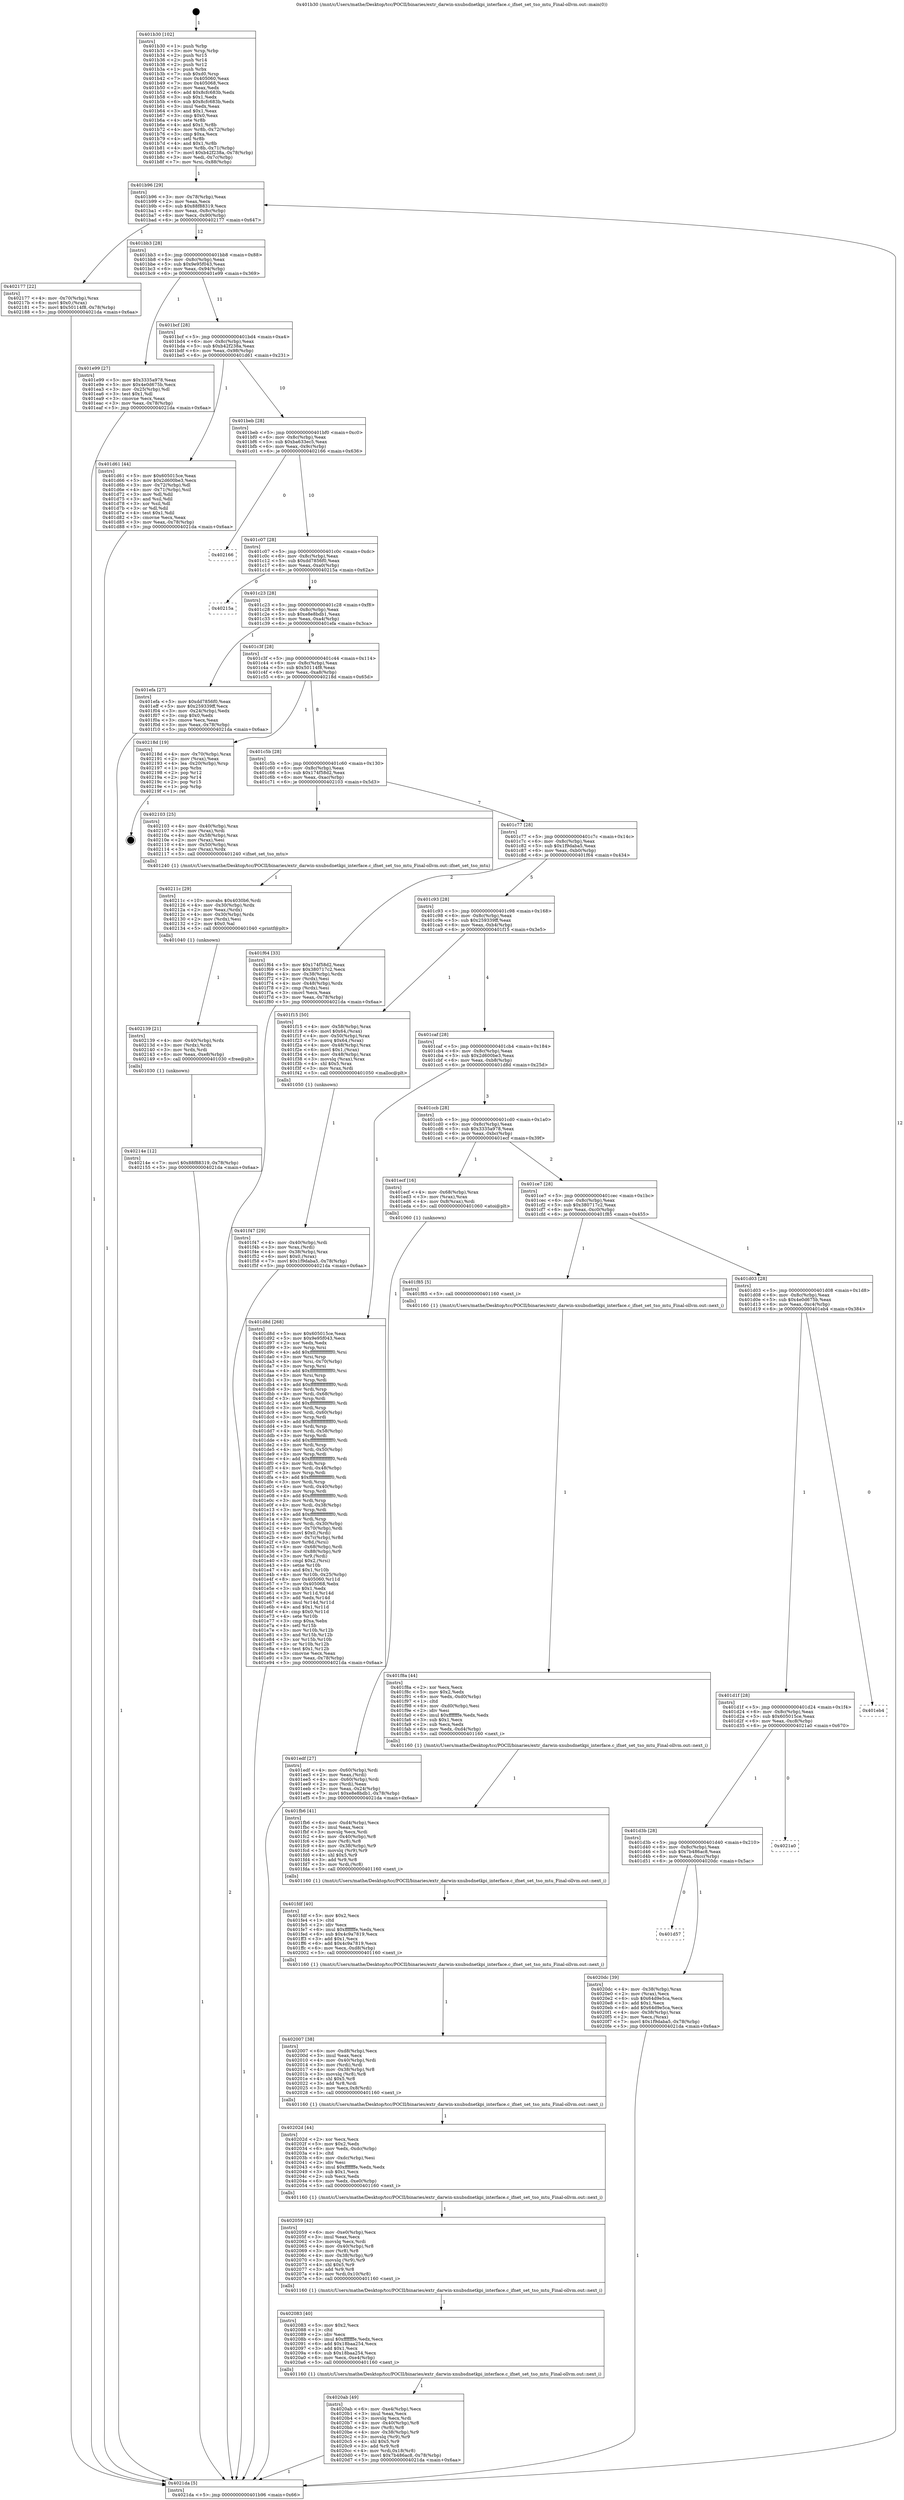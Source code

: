 digraph "0x401b30" {
  label = "0x401b30 (/mnt/c/Users/mathe/Desktop/tcc/POCII/binaries/extr_darwin-xnubsdnetkpi_interface.c_ifnet_set_tso_mtu_Final-ollvm.out::main(0))"
  labelloc = "t"
  node[shape=record]

  Entry [label="",width=0.3,height=0.3,shape=circle,fillcolor=black,style=filled]
  "0x401b96" [label="{
     0x401b96 [29]\l
     | [instrs]\l
     &nbsp;&nbsp;0x401b96 \<+3\>: mov -0x78(%rbp),%eax\l
     &nbsp;&nbsp;0x401b99 \<+2\>: mov %eax,%ecx\l
     &nbsp;&nbsp;0x401b9b \<+6\>: sub $0x88f88319,%ecx\l
     &nbsp;&nbsp;0x401ba1 \<+6\>: mov %eax,-0x8c(%rbp)\l
     &nbsp;&nbsp;0x401ba7 \<+6\>: mov %ecx,-0x90(%rbp)\l
     &nbsp;&nbsp;0x401bad \<+6\>: je 0000000000402177 \<main+0x647\>\l
  }"]
  "0x402177" [label="{
     0x402177 [22]\l
     | [instrs]\l
     &nbsp;&nbsp;0x402177 \<+4\>: mov -0x70(%rbp),%rax\l
     &nbsp;&nbsp;0x40217b \<+6\>: movl $0x0,(%rax)\l
     &nbsp;&nbsp;0x402181 \<+7\>: movl $0x50114f8,-0x78(%rbp)\l
     &nbsp;&nbsp;0x402188 \<+5\>: jmp 00000000004021da \<main+0x6aa\>\l
  }"]
  "0x401bb3" [label="{
     0x401bb3 [28]\l
     | [instrs]\l
     &nbsp;&nbsp;0x401bb3 \<+5\>: jmp 0000000000401bb8 \<main+0x88\>\l
     &nbsp;&nbsp;0x401bb8 \<+6\>: mov -0x8c(%rbp),%eax\l
     &nbsp;&nbsp;0x401bbe \<+5\>: sub $0x9e95f043,%eax\l
     &nbsp;&nbsp;0x401bc3 \<+6\>: mov %eax,-0x94(%rbp)\l
     &nbsp;&nbsp;0x401bc9 \<+6\>: je 0000000000401e99 \<main+0x369\>\l
  }"]
  Exit [label="",width=0.3,height=0.3,shape=circle,fillcolor=black,style=filled,peripheries=2]
  "0x401e99" [label="{
     0x401e99 [27]\l
     | [instrs]\l
     &nbsp;&nbsp;0x401e99 \<+5\>: mov $0x3335a978,%eax\l
     &nbsp;&nbsp;0x401e9e \<+5\>: mov $0x4e0d675b,%ecx\l
     &nbsp;&nbsp;0x401ea3 \<+3\>: mov -0x25(%rbp),%dl\l
     &nbsp;&nbsp;0x401ea6 \<+3\>: test $0x1,%dl\l
     &nbsp;&nbsp;0x401ea9 \<+3\>: cmovne %ecx,%eax\l
     &nbsp;&nbsp;0x401eac \<+3\>: mov %eax,-0x78(%rbp)\l
     &nbsp;&nbsp;0x401eaf \<+5\>: jmp 00000000004021da \<main+0x6aa\>\l
  }"]
  "0x401bcf" [label="{
     0x401bcf [28]\l
     | [instrs]\l
     &nbsp;&nbsp;0x401bcf \<+5\>: jmp 0000000000401bd4 \<main+0xa4\>\l
     &nbsp;&nbsp;0x401bd4 \<+6\>: mov -0x8c(%rbp),%eax\l
     &nbsp;&nbsp;0x401bda \<+5\>: sub $0xb42f238a,%eax\l
     &nbsp;&nbsp;0x401bdf \<+6\>: mov %eax,-0x98(%rbp)\l
     &nbsp;&nbsp;0x401be5 \<+6\>: je 0000000000401d61 \<main+0x231\>\l
  }"]
  "0x40214e" [label="{
     0x40214e [12]\l
     | [instrs]\l
     &nbsp;&nbsp;0x40214e \<+7\>: movl $0x88f88319,-0x78(%rbp)\l
     &nbsp;&nbsp;0x402155 \<+5\>: jmp 00000000004021da \<main+0x6aa\>\l
  }"]
  "0x401d61" [label="{
     0x401d61 [44]\l
     | [instrs]\l
     &nbsp;&nbsp;0x401d61 \<+5\>: mov $0x605015ce,%eax\l
     &nbsp;&nbsp;0x401d66 \<+5\>: mov $0x2d600be3,%ecx\l
     &nbsp;&nbsp;0x401d6b \<+3\>: mov -0x72(%rbp),%dl\l
     &nbsp;&nbsp;0x401d6e \<+4\>: mov -0x71(%rbp),%sil\l
     &nbsp;&nbsp;0x401d72 \<+3\>: mov %dl,%dil\l
     &nbsp;&nbsp;0x401d75 \<+3\>: and %sil,%dil\l
     &nbsp;&nbsp;0x401d78 \<+3\>: xor %sil,%dl\l
     &nbsp;&nbsp;0x401d7b \<+3\>: or %dl,%dil\l
     &nbsp;&nbsp;0x401d7e \<+4\>: test $0x1,%dil\l
     &nbsp;&nbsp;0x401d82 \<+3\>: cmovne %ecx,%eax\l
     &nbsp;&nbsp;0x401d85 \<+3\>: mov %eax,-0x78(%rbp)\l
     &nbsp;&nbsp;0x401d88 \<+5\>: jmp 00000000004021da \<main+0x6aa\>\l
  }"]
  "0x401beb" [label="{
     0x401beb [28]\l
     | [instrs]\l
     &nbsp;&nbsp;0x401beb \<+5\>: jmp 0000000000401bf0 \<main+0xc0\>\l
     &nbsp;&nbsp;0x401bf0 \<+6\>: mov -0x8c(%rbp),%eax\l
     &nbsp;&nbsp;0x401bf6 \<+5\>: sub $0xba633ec5,%eax\l
     &nbsp;&nbsp;0x401bfb \<+6\>: mov %eax,-0x9c(%rbp)\l
     &nbsp;&nbsp;0x401c01 \<+6\>: je 0000000000402166 \<main+0x636\>\l
  }"]
  "0x4021da" [label="{
     0x4021da [5]\l
     | [instrs]\l
     &nbsp;&nbsp;0x4021da \<+5\>: jmp 0000000000401b96 \<main+0x66\>\l
  }"]
  "0x401b30" [label="{
     0x401b30 [102]\l
     | [instrs]\l
     &nbsp;&nbsp;0x401b30 \<+1\>: push %rbp\l
     &nbsp;&nbsp;0x401b31 \<+3\>: mov %rsp,%rbp\l
     &nbsp;&nbsp;0x401b34 \<+2\>: push %r15\l
     &nbsp;&nbsp;0x401b36 \<+2\>: push %r14\l
     &nbsp;&nbsp;0x401b38 \<+2\>: push %r12\l
     &nbsp;&nbsp;0x401b3a \<+1\>: push %rbx\l
     &nbsp;&nbsp;0x401b3b \<+7\>: sub $0xd0,%rsp\l
     &nbsp;&nbsp;0x401b42 \<+7\>: mov 0x405060,%eax\l
     &nbsp;&nbsp;0x401b49 \<+7\>: mov 0x405068,%ecx\l
     &nbsp;&nbsp;0x401b50 \<+2\>: mov %eax,%edx\l
     &nbsp;&nbsp;0x401b52 \<+6\>: add $0x8cfc683b,%edx\l
     &nbsp;&nbsp;0x401b58 \<+3\>: sub $0x1,%edx\l
     &nbsp;&nbsp;0x401b5b \<+6\>: sub $0x8cfc683b,%edx\l
     &nbsp;&nbsp;0x401b61 \<+3\>: imul %edx,%eax\l
     &nbsp;&nbsp;0x401b64 \<+3\>: and $0x1,%eax\l
     &nbsp;&nbsp;0x401b67 \<+3\>: cmp $0x0,%eax\l
     &nbsp;&nbsp;0x401b6a \<+4\>: sete %r8b\l
     &nbsp;&nbsp;0x401b6e \<+4\>: and $0x1,%r8b\l
     &nbsp;&nbsp;0x401b72 \<+4\>: mov %r8b,-0x72(%rbp)\l
     &nbsp;&nbsp;0x401b76 \<+3\>: cmp $0xa,%ecx\l
     &nbsp;&nbsp;0x401b79 \<+4\>: setl %r8b\l
     &nbsp;&nbsp;0x401b7d \<+4\>: and $0x1,%r8b\l
     &nbsp;&nbsp;0x401b81 \<+4\>: mov %r8b,-0x71(%rbp)\l
     &nbsp;&nbsp;0x401b85 \<+7\>: movl $0xb42f238a,-0x78(%rbp)\l
     &nbsp;&nbsp;0x401b8c \<+3\>: mov %edi,-0x7c(%rbp)\l
     &nbsp;&nbsp;0x401b8f \<+7\>: mov %rsi,-0x88(%rbp)\l
  }"]
  "0x402139" [label="{
     0x402139 [21]\l
     | [instrs]\l
     &nbsp;&nbsp;0x402139 \<+4\>: mov -0x40(%rbp),%rdx\l
     &nbsp;&nbsp;0x40213d \<+3\>: mov (%rdx),%rdx\l
     &nbsp;&nbsp;0x402140 \<+3\>: mov %rdx,%rdi\l
     &nbsp;&nbsp;0x402143 \<+6\>: mov %eax,-0xe8(%rbp)\l
     &nbsp;&nbsp;0x402149 \<+5\>: call 0000000000401030 \<free@plt\>\l
     | [calls]\l
     &nbsp;&nbsp;0x401030 \{1\} (unknown)\l
  }"]
  "0x402166" [label="{
     0x402166\l
  }", style=dashed]
  "0x401c07" [label="{
     0x401c07 [28]\l
     | [instrs]\l
     &nbsp;&nbsp;0x401c07 \<+5\>: jmp 0000000000401c0c \<main+0xdc\>\l
     &nbsp;&nbsp;0x401c0c \<+6\>: mov -0x8c(%rbp),%eax\l
     &nbsp;&nbsp;0x401c12 \<+5\>: sub $0xdd7856f0,%eax\l
     &nbsp;&nbsp;0x401c17 \<+6\>: mov %eax,-0xa0(%rbp)\l
     &nbsp;&nbsp;0x401c1d \<+6\>: je 000000000040215a \<main+0x62a\>\l
  }"]
  "0x40211c" [label="{
     0x40211c [29]\l
     | [instrs]\l
     &nbsp;&nbsp;0x40211c \<+10\>: movabs $0x4030b6,%rdi\l
     &nbsp;&nbsp;0x402126 \<+4\>: mov -0x30(%rbp),%rdx\l
     &nbsp;&nbsp;0x40212a \<+2\>: mov %eax,(%rdx)\l
     &nbsp;&nbsp;0x40212c \<+4\>: mov -0x30(%rbp),%rdx\l
     &nbsp;&nbsp;0x402130 \<+2\>: mov (%rdx),%esi\l
     &nbsp;&nbsp;0x402132 \<+2\>: mov $0x0,%al\l
     &nbsp;&nbsp;0x402134 \<+5\>: call 0000000000401040 \<printf@plt\>\l
     | [calls]\l
     &nbsp;&nbsp;0x401040 \{1\} (unknown)\l
  }"]
  "0x40215a" [label="{
     0x40215a\l
  }", style=dashed]
  "0x401c23" [label="{
     0x401c23 [28]\l
     | [instrs]\l
     &nbsp;&nbsp;0x401c23 \<+5\>: jmp 0000000000401c28 \<main+0xf8\>\l
     &nbsp;&nbsp;0x401c28 \<+6\>: mov -0x8c(%rbp),%eax\l
     &nbsp;&nbsp;0x401c2e \<+5\>: sub $0xe8e8bdb1,%eax\l
     &nbsp;&nbsp;0x401c33 \<+6\>: mov %eax,-0xa4(%rbp)\l
     &nbsp;&nbsp;0x401c39 \<+6\>: je 0000000000401efa \<main+0x3ca\>\l
  }"]
  "0x401d57" [label="{
     0x401d57\l
  }", style=dashed]
  "0x401efa" [label="{
     0x401efa [27]\l
     | [instrs]\l
     &nbsp;&nbsp;0x401efa \<+5\>: mov $0xdd7856f0,%eax\l
     &nbsp;&nbsp;0x401eff \<+5\>: mov $0x259339ff,%ecx\l
     &nbsp;&nbsp;0x401f04 \<+3\>: mov -0x24(%rbp),%edx\l
     &nbsp;&nbsp;0x401f07 \<+3\>: cmp $0x0,%edx\l
     &nbsp;&nbsp;0x401f0a \<+3\>: cmove %ecx,%eax\l
     &nbsp;&nbsp;0x401f0d \<+3\>: mov %eax,-0x78(%rbp)\l
     &nbsp;&nbsp;0x401f10 \<+5\>: jmp 00000000004021da \<main+0x6aa\>\l
  }"]
  "0x401c3f" [label="{
     0x401c3f [28]\l
     | [instrs]\l
     &nbsp;&nbsp;0x401c3f \<+5\>: jmp 0000000000401c44 \<main+0x114\>\l
     &nbsp;&nbsp;0x401c44 \<+6\>: mov -0x8c(%rbp),%eax\l
     &nbsp;&nbsp;0x401c4a \<+5\>: sub $0x50114f8,%eax\l
     &nbsp;&nbsp;0x401c4f \<+6\>: mov %eax,-0xa8(%rbp)\l
     &nbsp;&nbsp;0x401c55 \<+6\>: je 000000000040218d \<main+0x65d\>\l
  }"]
  "0x4020dc" [label="{
     0x4020dc [39]\l
     | [instrs]\l
     &nbsp;&nbsp;0x4020dc \<+4\>: mov -0x38(%rbp),%rax\l
     &nbsp;&nbsp;0x4020e0 \<+2\>: mov (%rax),%ecx\l
     &nbsp;&nbsp;0x4020e2 \<+6\>: sub $0x64d9e5ca,%ecx\l
     &nbsp;&nbsp;0x4020e8 \<+3\>: add $0x1,%ecx\l
     &nbsp;&nbsp;0x4020eb \<+6\>: add $0x64d9e5ca,%ecx\l
     &nbsp;&nbsp;0x4020f1 \<+4\>: mov -0x38(%rbp),%rax\l
     &nbsp;&nbsp;0x4020f5 \<+2\>: mov %ecx,(%rax)\l
     &nbsp;&nbsp;0x4020f7 \<+7\>: movl $0x1f9daba5,-0x78(%rbp)\l
     &nbsp;&nbsp;0x4020fe \<+5\>: jmp 00000000004021da \<main+0x6aa\>\l
  }"]
  "0x40218d" [label="{
     0x40218d [19]\l
     | [instrs]\l
     &nbsp;&nbsp;0x40218d \<+4\>: mov -0x70(%rbp),%rax\l
     &nbsp;&nbsp;0x402191 \<+2\>: mov (%rax),%eax\l
     &nbsp;&nbsp;0x402193 \<+4\>: lea -0x20(%rbp),%rsp\l
     &nbsp;&nbsp;0x402197 \<+1\>: pop %rbx\l
     &nbsp;&nbsp;0x402198 \<+2\>: pop %r12\l
     &nbsp;&nbsp;0x40219a \<+2\>: pop %r14\l
     &nbsp;&nbsp;0x40219c \<+2\>: pop %r15\l
     &nbsp;&nbsp;0x40219e \<+1\>: pop %rbp\l
     &nbsp;&nbsp;0x40219f \<+1\>: ret\l
  }"]
  "0x401c5b" [label="{
     0x401c5b [28]\l
     | [instrs]\l
     &nbsp;&nbsp;0x401c5b \<+5\>: jmp 0000000000401c60 \<main+0x130\>\l
     &nbsp;&nbsp;0x401c60 \<+6\>: mov -0x8c(%rbp),%eax\l
     &nbsp;&nbsp;0x401c66 \<+5\>: sub $0x174f58d2,%eax\l
     &nbsp;&nbsp;0x401c6b \<+6\>: mov %eax,-0xac(%rbp)\l
     &nbsp;&nbsp;0x401c71 \<+6\>: je 0000000000402103 \<main+0x5d3\>\l
  }"]
  "0x401d3b" [label="{
     0x401d3b [28]\l
     | [instrs]\l
     &nbsp;&nbsp;0x401d3b \<+5\>: jmp 0000000000401d40 \<main+0x210\>\l
     &nbsp;&nbsp;0x401d40 \<+6\>: mov -0x8c(%rbp),%eax\l
     &nbsp;&nbsp;0x401d46 \<+5\>: sub $0x7b486ac8,%eax\l
     &nbsp;&nbsp;0x401d4b \<+6\>: mov %eax,-0xcc(%rbp)\l
     &nbsp;&nbsp;0x401d51 \<+6\>: je 00000000004020dc \<main+0x5ac\>\l
  }"]
  "0x402103" [label="{
     0x402103 [25]\l
     | [instrs]\l
     &nbsp;&nbsp;0x402103 \<+4\>: mov -0x40(%rbp),%rax\l
     &nbsp;&nbsp;0x402107 \<+3\>: mov (%rax),%rdi\l
     &nbsp;&nbsp;0x40210a \<+4\>: mov -0x58(%rbp),%rax\l
     &nbsp;&nbsp;0x40210e \<+2\>: mov (%rax),%esi\l
     &nbsp;&nbsp;0x402110 \<+4\>: mov -0x50(%rbp),%rax\l
     &nbsp;&nbsp;0x402114 \<+3\>: mov (%rax),%rdx\l
     &nbsp;&nbsp;0x402117 \<+5\>: call 0000000000401240 \<ifnet_set_tso_mtu\>\l
     | [calls]\l
     &nbsp;&nbsp;0x401240 \{1\} (/mnt/c/Users/mathe/Desktop/tcc/POCII/binaries/extr_darwin-xnubsdnetkpi_interface.c_ifnet_set_tso_mtu_Final-ollvm.out::ifnet_set_tso_mtu)\l
  }"]
  "0x401c77" [label="{
     0x401c77 [28]\l
     | [instrs]\l
     &nbsp;&nbsp;0x401c77 \<+5\>: jmp 0000000000401c7c \<main+0x14c\>\l
     &nbsp;&nbsp;0x401c7c \<+6\>: mov -0x8c(%rbp),%eax\l
     &nbsp;&nbsp;0x401c82 \<+5\>: sub $0x1f9daba5,%eax\l
     &nbsp;&nbsp;0x401c87 \<+6\>: mov %eax,-0xb0(%rbp)\l
     &nbsp;&nbsp;0x401c8d \<+6\>: je 0000000000401f64 \<main+0x434\>\l
  }"]
  "0x4021a0" [label="{
     0x4021a0\l
  }", style=dashed]
  "0x401f64" [label="{
     0x401f64 [33]\l
     | [instrs]\l
     &nbsp;&nbsp;0x401f64 \<+5\>: mov $0x174f58d2,%eax\l
     &nbsp;&nbsp;0x401f69 \<+5\>: mov $0x380717c2,%ecx\l
     &nbsp;&nbsp;0x401f6e \<+4\>: mov -0x38(%rbp),%rdx\l
     &nbsp;&nbsp;0x401f72 \<+2\>: mov (%rdx),%esi\l
     &nbsp;&nbsp;0x401f74 \<+4\>: mov -0x48(%rbp),%rdx\l
     &nbsp;&nbsp;0x401f78 \<+2\>: cmp (%rdx),%esi\l
     &nbsp;&nbsp;0x401f7a \<+3\>: cmovl %ecx,%eax\l
     &nbsp;&nbsp;0x401f7d \<+3\>: mov %eax,-0x78(%rbp)\l
     &nbsp;&nbsp;0x401f80 \<+5\>: jmp 00000000004021da \<main+0x6aa\>\l
  }"]
  "0x401c93" [label="{
     0x401c93 [28]\l
     | [instrs]\l
     &nbsp;&nbsp;0x401c93 \<+5\>: jmp 0000000000401c98 \<main+0x168\>\l
     &nbsp;&nbsp;0x401c98 \<+6\>: mov -0x8c(%rbp),%eax\l
     &nbsp;&nbsp;0x401c9e \<+5\>: sub $0x259339ff,%eax\l
     &nbsp;&nbsp;0x401ca3 \<+6\>: mov %eax,-0xb4(%rbp)\l
     &nbsp;&nbsp;0x401ca9 \<+6\>: je 0000000000401f15 \<main+0x3e5\>\l
  }"]
  "0x401d1f" [label="{
     0x401d1f [28]\l
     | [instrs]\l
     &nbsp;&nbsp;0x401d1f \<+5\>: jmp 0000000000401d24 \<main+0x1f4\>\l
     &nbsp;&nbsp;0x401d24 \<+6\>: mov -0x8c(%rbp),%eax\l
     &nbsp;&nbsp;0x401d2a \<+5\>: sub $0x605015ce,%eax\l
     &nbsp;&nbsp;0x401d2f \<+6\>: mov %eax,-0xc8(%rbp)\l
     &nbsp;&nbsp;0x401d35 \<+6\>: je 00000000004021a0 \<main+0x670\>\l
  }"]
  "0x401f15" [label="{
     0x401f15 [50]\l
     | [instrs]\l
     &nbsp;&nbsp;0x401f15 \<+4\>: mov -0x58(%rbp),%rax\l
     &nbsp;&nbsp;0x401f19 \<+6\>: movl $0x64,(%rax)\l
     &nbsp;&nbsp;0x401f1f \<+4\>: mov -0x50(%rbp),%rax\l
     &nbsp;&nbsp;0x401f23 \<+7\>: movq $0x64,(%rax)\l
     &nbsp;&nbsp;0x401f2a \<+4\>: mov -0x48(%rbp),%rax\l
     &nbsp;&nbsp;0x401f2e \<+6\>: movl $0x1,(%rax)\l
     &nbsp;&nbsp;0x401f34 \<+4\>: mov -0x48(%rbp),%rax\l
     &nbsp;&nbsp;0x401f38 \<+3\>: movslq (%rax),%rax\l
     &nbsp;&nbsp;0x401f3b \<+4\>: shl $0x5,%rax\l
     &nbsp;&nbsp;0x401f3f \<+3\>: mov %rax,%rdi\l
     &nbsp;&nbsp;0x401f42 \<+5\>: call 0000000000401050 \<malloc@plt\>\l
     | [calls]\l
     &nbsp;&nbsp;0x401050 \{1\} (unknown)\l
  }"]
  "0x401caf" [label="{
     0x401caf [28]\l
     | [instrs]\l
     &nbsp;&nbsp;0x401caf \<+5\>: jmp 0000000000401cb4 \<main+0x184\>\l
     &nbsp;&nbsp;0x401cb4 \<+6\>: mov -0x8c(%rbp),%eax\l
     &nbsp;&nbsp;0x401cba \<+5\>: sub $0x2d600be3,%eax\l
     &nbsp;&nbsp;0x401cbf \<+6\>: mov %eax,-0xb8(%rbp)\l
     &nbsp;&nbsp;0x401cc5 \<+6\>: je 0000000000401d8d \<main+0x25d\>\l
  }"]
  "0x401eb4" [label="{
     0x401eb4\l
  }", style=dashed]
  "0x401d8d" [label="{
     0x401d8d [268]\l
     | [instrs]\l
     &nbsp;&nbsp;0x401d8d \<+5\>: mov $0x605015ce,%eax\l
     &nbsp;&nbsp;0x401d92 \<+5\>: mov $0x9e95f043,%ecx\l
     &nbsp;&nbsp;0x401d97 \<+2\>: xor %edx,%edx\l
     &nbsp;&nbsp;0x401d99 \<+3\>: mov %rsp,%rsi\l
     &nbsp;&nbsp;0x401d9c \<+4\>: add $0xfffffffffffffff0,%rsi\l
     &nbsp;&nbsp;0x401da0 \<+3\>: mov %rsi,%rsp\l
     &nbsp;&nbsp;0x401da3 \<+4\>: mov %rsi,-0x70(%rbp)\l
     &nbsp;&nbsp;0x401da7 \<+3\>: mov %rsp,%rsi\l
     &nbsp;&nbsp;0x401daa \<+4\>: add $0xfffffffffffffff0,%rsi\l
     &nbsp;&nbsp;0x401dae \<+3\>: mov %rsi,%rsp\l
     &nbsp;&nbsp;0x401db1 \<+3\>: mov %rsp,%rdi\l
     &nbsp;&nbsp;0x401db4 \<+4\>: add $0xfffffffffffffff0,%rdi\l
     &nbsp;&nbsp;0x401db8 \<+3\>: mov %rdi,%rsp\l
     &nbsp;&nbsp;0x401dbb \<+4\>: mov %rdi,-0x68(%rbp)\l
     &nbsp;&nbsp;0x401dbf \<+3\>: mov %rsp,%rdi\l
     &nbsp;&nbsp;0x401dc2 \<+4\>: add $0xfffffffffffffff0,%rdi\l
     &nbsp;&nbsp;0x401dc6 \<+3\>: mov %rdi,%rsp\l
     &nbsp;&nbsp;0x401dc9 \<+4\>: mov %rdi,-0x60(%rbp)\l
     &nbsp;&nbsp;0x401dcd \<+3\>: mov %rsp,%rdi\l
     &nbsp;&nbsp;0x401dd0 \<+4\>: add $0xfffffffffffffff0,%rdi\l
     &nbsp;&nbsp;0x401dd4 \<+3\>: mov %rdi,%rsp\l
     &nbsp;&nbsp;0x401dd7 \<+4\>: mov %rdi,-0x58(%rbp)\l
     &nbsp;&nbsp;0x401ddb \<+3\>: mov %rsp,%rdi\l
     &nbsp;&nbsp;0x401dde \<+4\>: add $0xfffffffffffffff0,%rdi\l
     &nbsp;&nbsp;0x401de2 \<+3\>: mov %rdi,%rsp\l
     &nbsp;&nbsp;0x401de5 \<+4\>: mov %rdi,-0x50(%rbp)\l
     &nbsp;&nbsp;0x401de9 \<+3\>: mov %rsp,%rdi\l
     &nbsp;&nbsp;0x401dec \<+4\>: add $0xfffffffffffffff0,%rdi\l
     &nbsp;&nbsp;0x401df0 \<+3\>: mov %rdi,%rsp\l
     &nbsp;&nbsp;0x401df3 \<+4\>: mov %rdi,-0x48(%rbp)\l
     &nbsp;&nbsp;0x401df7 \<+3\>: mov %rsp,%rdi\l
     &nbsp;&nbsp;0x401dfa \<+4\>: add $0xfffffffffffffff0,%rdi\l
     &nbsp;&nbsp;0x401dfe \<+3\>: mov %rdi,%rsp\l
     &nbsp;&nbsp;0x401e01 \<+4\>: mov %rdi,-0x40(%rbp)\l
     &nbsp;&nbsp;0x401e05 \<+3\>: mov %rsp,%rdi\l
     &nbsp;&nbsp;0x401e08 \<+4\>: add $0xfffffffffffffff0,%rdi\l
     &nbsp;&nbsp;0x401e0c \<+3\>: mov %rdi,%rsp\l
     &nbsp;&nbsp;0x401e0f \<+4\>: mov %rdi,-0x38(%rbp)\l
     &nbsp;&nbsp;0x401e13 \<+3\>: mov %rsp,%rdi\l
     &nbsp;&nbsp;0x401e16 \<+4\>: add $0xfffffffffffffff0,%rdi\l
     &nbsp;&nbsp;0x401e1a \<+3\>: mov %rdi,%rsp\l
     &nbsp;&nbsp;0x401e1d \<+4\>: mov %rdi,-0x30(%rbp)\l
     &nbsp;&nbsp;0x401e21 \<+4\>: mov -0x70(%rbp),%rdi\l
     &nbsp;&nbsp;0x401e25 \<+6\>: movl $0x0,(%rdi)\l
     &nbsp;&nbsp;0x401e2b \<+4\>: mov -0x7c(%rbp),%r8d\l
     &nbsp;&nbsp;0x401e2f \<+3\>: mov %r8d,(%rsi)\l
     &nbsp;&nbsp;0x401e32 \<+4\>: mov -0x68(%rbp),%rdi\l
     &nbsp;&nbsp;0x401e36 \<+7\>: mov -0x88(%rbp),%r9\l
     &nbsp;&nbsp;0x401e3d \<+3\>: mov %r9,(%rdi)\l
     &nbsp;&nbsp;0x401e40 \<+3\>: cmpl $0x2,(%rsi)\l
     &nbsp;&nbsp;0x401e43 \<+4\>: setne %r10b\l
     &nbsp;&nbsp;0x401e47 \<+4\>: and $0x1,%r10b\l
     &nbsp;&nbsp;0x401e4b \<+4\>: mov %r10b,-0x25(%rbp)\l
     &nbsp;&nbsp;0x401e4f \<+8\>: mov 0x405060,%r11d\l
     &nbsp;&nbsp;0x401e57 \<+7\>: mov 0x405068,%ebx\l
     &nbsp;&nbsp;0x401e5e \<+3\>: sub $0x1,%edx\l
     &nbsp;&nbsp;0x401e61 \<+3\>: mov %r11d,%r14d\l
     &nbsp;&nbsp;0x401e64 \<+3\>: add %edx,%r14d\l
     &nbsp;&nbsp;0x401e67 \<+4\>: imul %r14d,%r11d\l
     &nbsp;&nbsp;0x401e6b \<+4\>: and $0x1,%r11d\l
     &nbsp;&nbsp;0x401e6f \<+4\>: cmp $0x0,%r11d\l
     &nbsp;&nbsp;0x401e73 \<+4\>: sete %r10b\l
     &nbsp;&nbsp;0x401e77 \<+3\>: cmp $0xa,%ebx\l
     &nbsp;&nbsp;0x401e7a \<+4\>: setl %r15b\l
     &nbsp;&nbsp;0x401e7e \<+3\>: mov %r10b,%r12b\l
     &nbsp;&nbsp;0x401e81 \<+3\>: and %r15b,%r12b\l
     &nbsp;&nbsp;0x401e84 \<+3\>: xor %r15b,%r10b\l
     &nbsp;&nbsp;0x401e87 \<+3\>: or %r10b,%r12b\l
     &nbsp;&nbsp;0x401e8a \<+4\>: test $0x1,%r12b\l
     &nbsp;&nbsp;0x401e8e \<+3\>: cmovne %ecx,%eax\l
     &nbsp;&nbsp;0x401e91 \<+3\>: mov %eax,-0x78(%rbp)\l
     &nbsp;&nbsp;0x401e94 \<+5\>: jmp 00000000004021da \<main+0x6aa\>\l
  }"]
  "0x401ccb" [label="{
     0x401ccb [28]\l
     | [instrs]\l
     &nbsp;&nbsp;0x401ccb \<+5\>: jmp 0000000000401cd0 \<main+0x1a0\>\l
     &nbsp;&nbsp;0x401cd0 \<+6\>: mov -0x8c(%rbp),%eax\l
     &nbsp;&nbsp;0x401cd6 \<+5\>: sub $0x3335a978,%eax\l
     &nbsp;&nbsp;0x401cdb \<+6\>: mov %eax,-0xbc(%rbp)\l
     &nbsp;&nbsp;0x401ce1 \<+6\>: je 0000000000401ecf \<main+0x39f\>\l
  }"]
  "0x4020ab" [label="{
     0x4020ab [49]\l
     | [instrs]\l
     &nbsp;&nbsp;0x4020ab \<+6\>: mov -0xe4(%rbp),%ecx\l
     &nbsp;&nbsp;0x4020b1 \<+3\>: imul %eax,%ecx\l
     &nbsp;&nbsp;0x4020b4 \<+3\>: movslq %ecx,%rdi\l
     &nbsp;&nbsp;0x4020b7 \<+4\>: mov -0x40(%rbp),%r8\l
     &nbsp;&nbsp;0x4020bb \<+3\>: mov (%r8),%r8\l
     &nbsp;&nbsp;0x4020be \<+4\>: mov -0x38(%rbp),%r9\l
     &nbsp;&nbsp;0x4020c2 \<+3\>: movslq (%r9),%r9\l
     &nbsp;&nbsp;0x4020c5 \<+4\>: shl $0x5,%r9\l
     &nbsp;&nbsp;0x4020c9 \<+3\>: add %r9,%r8\l
     &nbsp;&nbsp;0x4020cc \<+4\>: mov %rdi,0x18(%r8)\l
     &nbsp;&nbsp;0x4020d0 \<+7\>: movl $0x7b486ac8,-0x78(%rbp)\l
     &nbsp;&nbsp;0x4020d7 \<+5\>: jmp 00000000004021da \<main+0x6aa\>\l
  }"]
  "0x402083" [label="{
     0x402083 [40]\l
     | [instrs]\l
     &nbsp;&nbsp;0x402083 \<+5\>: mov $0x2,%ecx\l
     &nbsp;&nbsp;0x402088 \<+1\>: cltd\l
     &nbsp;&nbsp;0x402089 \<+2\>: idiv %ecx\l
     &nbsp;&nbsp;0x40208b \<+6\>: imul $0xfffffffe,%edx,%ecx\l
     &nbsp;&nbsp;0x402091 \<+6\>: add $0x18baa254,%ecx\l
     &nbsp;&nbsp;0x402097 \<+3\>: add $0x1,%ecx\l
     &nbsp;&nbsp;0x40209a \<+6\>: sub $0x18baa254,%ecx\l
     &nbsp;&nbsp;0x4020a0 \<+6\>: mov %ecx,-0xe4(%rbp)\l
     &nbsp;&nbsp;0x4020a6 \<+5\>: call 0000000000401160 \<next_i\>\l
     | [calls]\l
     &nbsp;&nbsp;0x401160 \{1\} (/mnt/c/Users/mathe/Desktop/tcc/POCII/binaries/extr_darwin-xnubsdnetkpi_interface.c_ifnet_set_tso_mtu_Final-ollvm.out::next_i)\l
  }"]
  "0x401ecf" [label="{
     0x401ecf [16]\l
     | [instrs]\l
     &nbsp;&nbsp;0x401ecf \<+4\>: mov -0x68(%rbp),%rax\l
     &nbsp;&nbsp;0x401ed3 \<+3\>: mov (%rax),%rax\l
     &nbsp;&nbsp;0x401ed6 \<+4\>: mov 0x8(%rax),%rdi\l
     &nbsp;&nbsp;0x401eda \<+5\>: call 0000000000401060 \<atoi@plt\>\l
     | [calls]\l
     &nbsp;&nbsp;0x401060 \{1\} (unknown)\l
  }"]
  "0x401ce7" [label="{
     0x401ce7 [28]\l
     | [instrs]\l
     &nbsp;&nbsp;0x401ce7 \<+5\>: jmp 0000000000401cec \<main+0x1bc\>\l
     &nbsp;&nbsp;0x401cec \<+6\>: mov -0x8c(%rbp),%eax\l
     &nbsp;&nbsp;0x401cf2 \<+5\>: sub $0x380717c2,%eax\l
     &nbsp;&nbsp;0x401cf7 \<+6\>: mov %eax,-0xc0(%rbp)\l
     &nbsp;&nbsp;0x401cfd \<+6\>: je 0000000000401f85 \<main+0x455\>\l
  }"]
  "0x401edf" [label="{
     0x401edf [27]\l
     | [instrs]\l
     &nbsp;&nbsp;0x401edf \<+4\>: mov -0x60(%rbp),%rdi\l
     &nbsp;&nbsp;0x401ee3 \<+2\>: mov %eax,(%rdi)\l
     &nbsp;&nbsp;0x401ee5 \<+4\>: mov -0x60(%rbp),%rdi\l
     &nbsp;&nbsp;0x401ee9 \<+2\>: mov (%rdi),%eax\l
     &nbsp;&nbsp;0x401eeb \<+3\>: mov %eax,-0x24(%rbp)\l
     &nbsp;&nbsp;0x401eee \<+7\>: movl $0xe8e8bdb1,-0x78(%rbp)\l
     &nbsp;&nbsp;0x401ef5 \<+5\>: jmp 00000000004021da \<main+0x6aa\>\l
  }"]
  "0x401f47" [label="{
     0x401f47 [29]\l
     | [instrs]\l
     &nbsp;&nbsp;0x401f47 \<+4\>: mov -0x40(%rbp),%rdi\l
     &nbsp;&nbsp;0x401f4b \<+3\>: mov %rax,(%rdi)\l
     &nbsp;&nbsp;0x401f4e \<+4\>: mov -0x38(%rbp),%rax\l
     &nbsp;&nbsp;0x401f52 \<+6\>: movl $0x0,(%rax)\l
     &nbsp;&nbsp;0x401f58 \<+7\>: movl $0x1f9daba5,-0x78(%rbp)\l
     &nbsp;&nbsp;0x401f5f \<+5\>: jmp 00000000004021da \<main+0x6aa\>\l
  }"]
  "0x402059" [label="{
     0x402059 [42]\l
     | [instrs]\l
     &nbsp;&nbsp;0x402059 \<+6\>: mov -0xe0(%rbp),%ecx\l
     &nbsp;&nbsp;0x40205f \<+3\>: imul %eax,%ecx\l
     &nbsp;&nbsp;0x402062 \<+3\>: movslq %ecx,%rdi\l
     &nbsp;&nbsp;0x402065 \<+4\>: mov -0x40(%rbp),%r8\l
     &nbsp;&nbsp;0x402069 \<+3\>: mov (%r8),%r8\l
     &nbsp;&nbsp;0x40206c \<+4\>: mov -0x38(%rbp),%r9\l
     &nbsp;&nbsp;0x402070 \<+3\>: movslq (%r9),%r9\l
     &nbsp;&nbsp;0x402073 \<+4\>: shl $0x5,%r9\l
     &nbsp;&nbsp;0x402077 \<+3\>: add %r9,%r8\l
     &nbsp;&nbsp;0x40207a \<+4\>: mov %rdi,0x10(%r8)\l
     &nbsp;&nbsp;0x40207e \<+5\>: call 0000000000401160 \<next_i\>\l
     | [calls]\l
     &nbsp;&nbsp;0x401160 \{1\} (/mnt/c/Users/mathe/Desktop/tcc/POCII/binaries/extr_darwin-xnubsdnetkpi_interface.c_ifnet_set_tso_mtu_Final-ollvm.out::next_i)\l
  }"]
  "0x401f85" [label="{
     0x401f85 [5]\l
     | [instrs]\l
     &nbsp;&nbsp;0x401f85 \<+5\>: call 0000000000401160 \<next_i\>\l
     | [calls]\l
     &nbsp;&nbsp;0x401160 \{1\} (/mnt/c/Users/mathe/Desktop/tcc/POCII/binaries/extr_darwin-xnubsdnetkpi_interface.c_ifnet_set_tso_mtu_Final-ollvm.out::next_i)\l
  }"]
  "0x401d03" [label="{
     0x401d03 [28]\l
     | [instrs]\l
     &nbsp;&nbsp;0x401d03 \<+5\>: jmp 0000000000401d08 \<main+0x1d8\>\l
     &nbsp;&nbsp;0x401d08 \<+6\>: mov -0x8c(%rbp),%eax\l
     &nbsp;&nbsp;0x401d0e \<+5\>: sub $0x4e0d675b,%eax\l
     &nbsp;&nbsp;0x401d13 \<+6\>: mov %eax,-0xc4(%rbp)\l
     &nbsp;&nbsp;0x401d19 \<+6\>: je 0000000000401eb4 \<main+0x384\>\l
  }"]
  "0x401f8a" [label="{
     0x401f8a [44]\l
     | [instrs]\l
     &nbsp;&nbsp;0x401f8a \<+2\>: xor %ecx,%ecx\l
     &nbsp;&nbsp;0x401f8c \<+5\>: mov $0x2,%edx\l
     &nbsp;&nbsp;0x401f91 \<+6\>: mov %edx,-0xd0(%rbp)\l
     &nbsp;&nbsp;0x401f97 \<+1\>: cltd\l
     &nbsp;&nbsp;0x401f98 \<+6\>: mov -0xd0(%rbp),%esi\l
     &nbsp;&nbsp;0x401f9e \<+2\>: idiv %esi\l
     &nbsp;&nbsp;0x401fa0 \<+6\>: imul $0xfffffffe,%edx,%edx\l
     &nbsp;&nbsp;0x401fa6 \<+3\>: sub $0x1,%ecx\l
     &nbsp;&nbsp;0x401fa9 \<+2\>: sub %ecx,%edx\l
     &nbsp;&nbsp;0x401fab \<+6\>: mov %edx,-0xd4(%rbp)\l
     &nbsp;&nbsp;0x401fb1 \<+5\>: call 0000000000401160 \<next_i\>\l
     | [calls]\l
     &nbsp;&nbsp;0x401160 \{1\} (/mnt/c/Users/mathe/Desktop/tcc/POCII/binaries/extr_darwin-xnubsdnetkpi_interface.c_ifnet_set_tso_mtu_Final-ollvm.out::next_i)\l
  }"]
  "0x401fb6" [label="{
     0x401fb6 [41]\l
     | [instrs]\l
     &nbsp;&nbsp;0x401fb6 \<+6\>: mov -0xd4(%rbp),%ecx\l
     &nbsp;&nbsp;0x401fbc \<+3\>: imul %eax,%ecx\l
     &nbsp;&nbsp;0x401fbf \<+3\>: movslq %ecx,%rdi\l
     &nbsp;&nbsp;0x401fc2 \<+4\>: mov -0x40(%rbp),%r8\l
     &nbsp;&nbsp;0x401fc6 \<+3\>: mov (%r8),%r8\l
     &nbsp;&nbsp;0x401fc9 \<+4\>: mov -0x38(%rbp),%r9\l
     &nbsp;&nbsp;0x401fcd \<+3\>: movslq (%r9),%r9\l
     &nbsp;&nbsp;0x401fd0 \<+4\>: shl $0x5,%r9\l
     &nbsp;&nbsp;0x401fd4 \<+3\>: add %r9,%r8\l
     &nbsp;&nbsp;0x401fd7 \<+3\>: mov %rdi,(%r8)\l
     &nbsp;&nbsp;0x401fda \<+5\>: call 0000000000401160 \<next_i\>\l
     | [calls]\l
     &nbsp;&nbsp;0x401160 \{1\} (/mnt/c/Users/mathe/Desktop/tcc/POCII/binaries/extr_darwin-xnubsdnetkpi_interface.c_ifnet_set_tso_mtu_Final-ollvm.out::next_i)\l
  }"]
  "0x401fdf" [label="{
     0x401fdf [40]\l
     | [instrs]\l
     &nbsp;&nbsp;0x401fdf \<+5\>: mov $0x2,%ecx\l
     &nbsp;&nbsp;0x401fe4 \<+1\>: cltd\l
     &nbsp;&nbsp;0x401fe5 \<+2\>: idiv %ecx\l
     &nbsp;&nbsp;0x401fe7 \<+6\>: imul $0xfffffffe,%edx,%ecx\l
     &nbsp;&nbsp;0x401fed \<+6\>: sub $0x4c9a7819,%ecx\l
     &nbsp;&nbsp;0x401ff3 \<+3\>: add $0x1,%ecx\l
     &nbsp;&nbsp;0x401ff6 \<+6\>: add $0x4c9a7819,%ecx\l
     &nbsp;&nbsp;0x401ffc \<+6\>: mov %ecx,-0xd8(%rbp)\l
     &nbsp;&nbsp;0x402002 \<+5\>: call 0000000000401160 \<next_i\>\l
     | [calls]\l
     &nbsp;&nbsp;0x401160 \{1\} (/mnt/c/Users/mathe/Desktop/tcc/POCII/binaries/extr_darwin-xnubsdnetkpi_interface.c_ifnet_set_tso_mtu_Final-ollvm.out::next_i)\l
  }"]
  "0x402007" [label="{
     0x402007 [38]\l
     | [instrs]\l
     &nbsp;&nbsp;0x402007 \<+6\>: mov -0xd8(%rbp),%ecx\l
     &nbsp;&nbsp;0x40200d \<+3\>: imul %eax,%ecx\l
     &nbsp;&nbsp;0x402010 \<+4\>: mov -0x40(%rbp),%rdi\l
     &nbsp;&nbsp;0x402014 \<+3\>: mov (%rdi),%rdi\l
     &nbsp;&nbsp;0x402017 \<+4\>: mov -0x38(%rbp),%r8\l
     &nbsp;&nbsp;0x40201b \<+3\>: movslq (%r8),%r8\l
     &nbsp;&nbsp;0x40201e \<+4\>: shl $0x5,%r8\l
     &nbsp;&nbsp;0x402022 \<+3\>: add %r8,%rdi\l
     &nbsp;&nbsp;0x402025 \<+3\>: mov %ecx,0x8(%rdi)\l
     &nbsp;&nbsp;0x402028 \<+5\>: call 0000000000401160 \<next_i\>\l
     | [calls]\l
     &nbsp;&nbsp;0x401160 \{1\} (/mnt/c/Users/mathe/Desktop/tcc/POCII/binaries/extr_darwin-xnubsdnetkpi_interface.c_ifnet_set_tso_mtu_Final-ollvm.out::next_i)\l
  }"]
  "0x40202d" [label="{
     0x40202d [44]\l
     | [instrs]\l
     &nbsp;&nbsp;0x40202d \<+2\>: xor %ecx,%ecx\l
     &nbsp;&nbsp;0x40202f \<+5\>: mov $0x2,%edx\l
     &nbsp;&nbsp;0x402034 \<+6\>: mov %edx,-0xdc(%rbp)\l
     &nbsp;&nbsp;0x40203a \<+1\>: cltd\l
     &nbsp;&nbsp;0x40203b \<+6\>: mov -0xdc(%rbp),%esi\l
     &nbsp;&nbsp;0x402041 \<+2\>: idiv %esi\l
     &nbsp;&nbsp;0x402043 \<+6\>: imul $0xfffffffe,%edx,%edx\l
     &nbsp;&nbsp;0x402049 \<+3\>: sub $0x1,%ecx\l
     &nbsp;&nbsp;0x40204c \<+2\>: sub %ecx,%edx\l
     &nbsp;&nbsp;0x40204e \<+6\>: mov %edx,-0xe0(%rbp)\l
     &nbsp;&nbsp;0x402054 \<+5\>: call 0000000000401160 \<next_i\>\l
     | [calls]\l
     &nbsp;&nbsp;0x401160 \{1\} (/mnt/c/Users/mathe/Desktop/tcc/POCII/binaries/extr_darwin-xnubsdnetkpi_interface.c_ifnet_set_tso_mtu_Final-ollvm.out::next_i)\l
  }"]
  Entry -> "0x401b30" [label=" 1"]
  "0x401b96" -> "0x402177" [label=" 1"]
  "0x401b96" -> "0x401bb3" [label=" 12"]
  "0x40218d" -> Exit [label=" 1"]
  "0x401bb3" -> "0x401e99" [label=" 1"]
  "0x401bb3" -> "0x401bcf" [label=" 11"]
  "0x402177" -> "0x4021da" [label=" 1"]
  "0x401bcf" -> "0x401d61" [label=" 1"]
  "0x401bcf" -> "0x401beb" [label=" 10"]
  "0x401d61" -> "0x4021da" [label=" 1"]
  "0x401b30" -> "0x401b96" [label=" 1"]
  "0x4021da" -> "0x401b96" [label=" 12"]
  "0x40214e" -> "0x4021da" [label=" 1"]
  "0x401beb" -> "0x402166" [label=" 0"]
  "0x401beb" -> "0x401c07" [label=" 10"]
  "0x402139" -> "0x40214e" [label=" 1"]
  "0x401c07" -> "0x40215a" [label=" 0"]
  "0x401c07" -> "0x401c23" [label=" 10"]
  "0x40211c" -> "0x402139" [label=" 1"]
  "0x401c23" -> "0x401efa" [label=" 1"]
  "0x401c23" -> "0x401c3f" [label=" 9"]
  "0x402103" -> "0x40211c" [label=" 1"]
  "0x401c3f" -> "0x40218d" [label=" 1"]
  "0x401c3f" -> "0x401c5b" [label=" 8"]
  "0x4020dc" -> "0x4021da" [label=" 1"]
  "0x401c5b" -> "0x402103" [label=" 1"]
  "0x401c5b" -> "0x401c77" [label=" 7"]
  "0x401d3b" -> "0x4020dc" [label=" 1"]
  "0x401c77" -> "0x401f64" [label=" 2"]
  "0x401c77" -> "0x401c93" [label=" 5"]
  "0x401d3b" -> "0x401d57" [label=" 0"]
  "0x401c93" -> "0x401f15" [label=" 1"]
  "0x401c93" -> "0x401caf" [label=" 4"]
  "0x401d1f" -> "0x4021a0" [label=" 0"]
  "0x401caf" -> "0x401d8d" [label=" 1"]
  "0x401caf" -> "0x401ccb" [label=" 3"]
  "0x401d1f" -> "0x401d3b" [label=" 1"]
  "0x401d8d" -> "0x4021da" [label=" 1"]
  "0x401e99" -> "0x4021da" [label=" 1"]
  "0x401d03" -> "0x401eb4" [label=" 0"]
  "0x401ccb" -> "0x401ecf" [label=" 1"]
  "0x401ccb" -> "0x401ce7" [label=" 2"]
  "0x401ecf" -> "0x401edf" [label=" 1"]
  "0x401edf" -> "0x4021da" [label=" 1"]
  "0x401efa" -> "0x4021da" [label=" 1"]
  "0x401f15" -> "0x401f47" [label=" 1"]
  "0x401f47" -> "0x4021da" [label=" 1"]
  "0x401f64" -> "0x4021da" [label=" 2"]
  "0x401d03" -> "0x401d1f" [label=" 1"]
  "0x401ce7" -> "0x401f85" [label=" 1"]
  "0x401ce7" -> "0x401d03" [label=" 1"]
  "0x401f85" -> "0x401f8a" [label=" 1"]
  "0x401f8a" -> "0x401fb6" [label=" 1"]
  "0x401fb6" -> "0x401fdf" [label=" 1"]
  "0x401fdf" -> "0x402007" [label=" 1"]
  "0x402007" -> "0x40202d" [label=" 1"]
  "0x40202d" -> "0x402059" [label=" 1"]
  "0x402059" -> "0x402083" [label=" 1"]
  "0x402083" -> "0x4020ab" [label=" 1"]
  "0x4020ab" -> "0x4021da" [label=" 1"]
}
